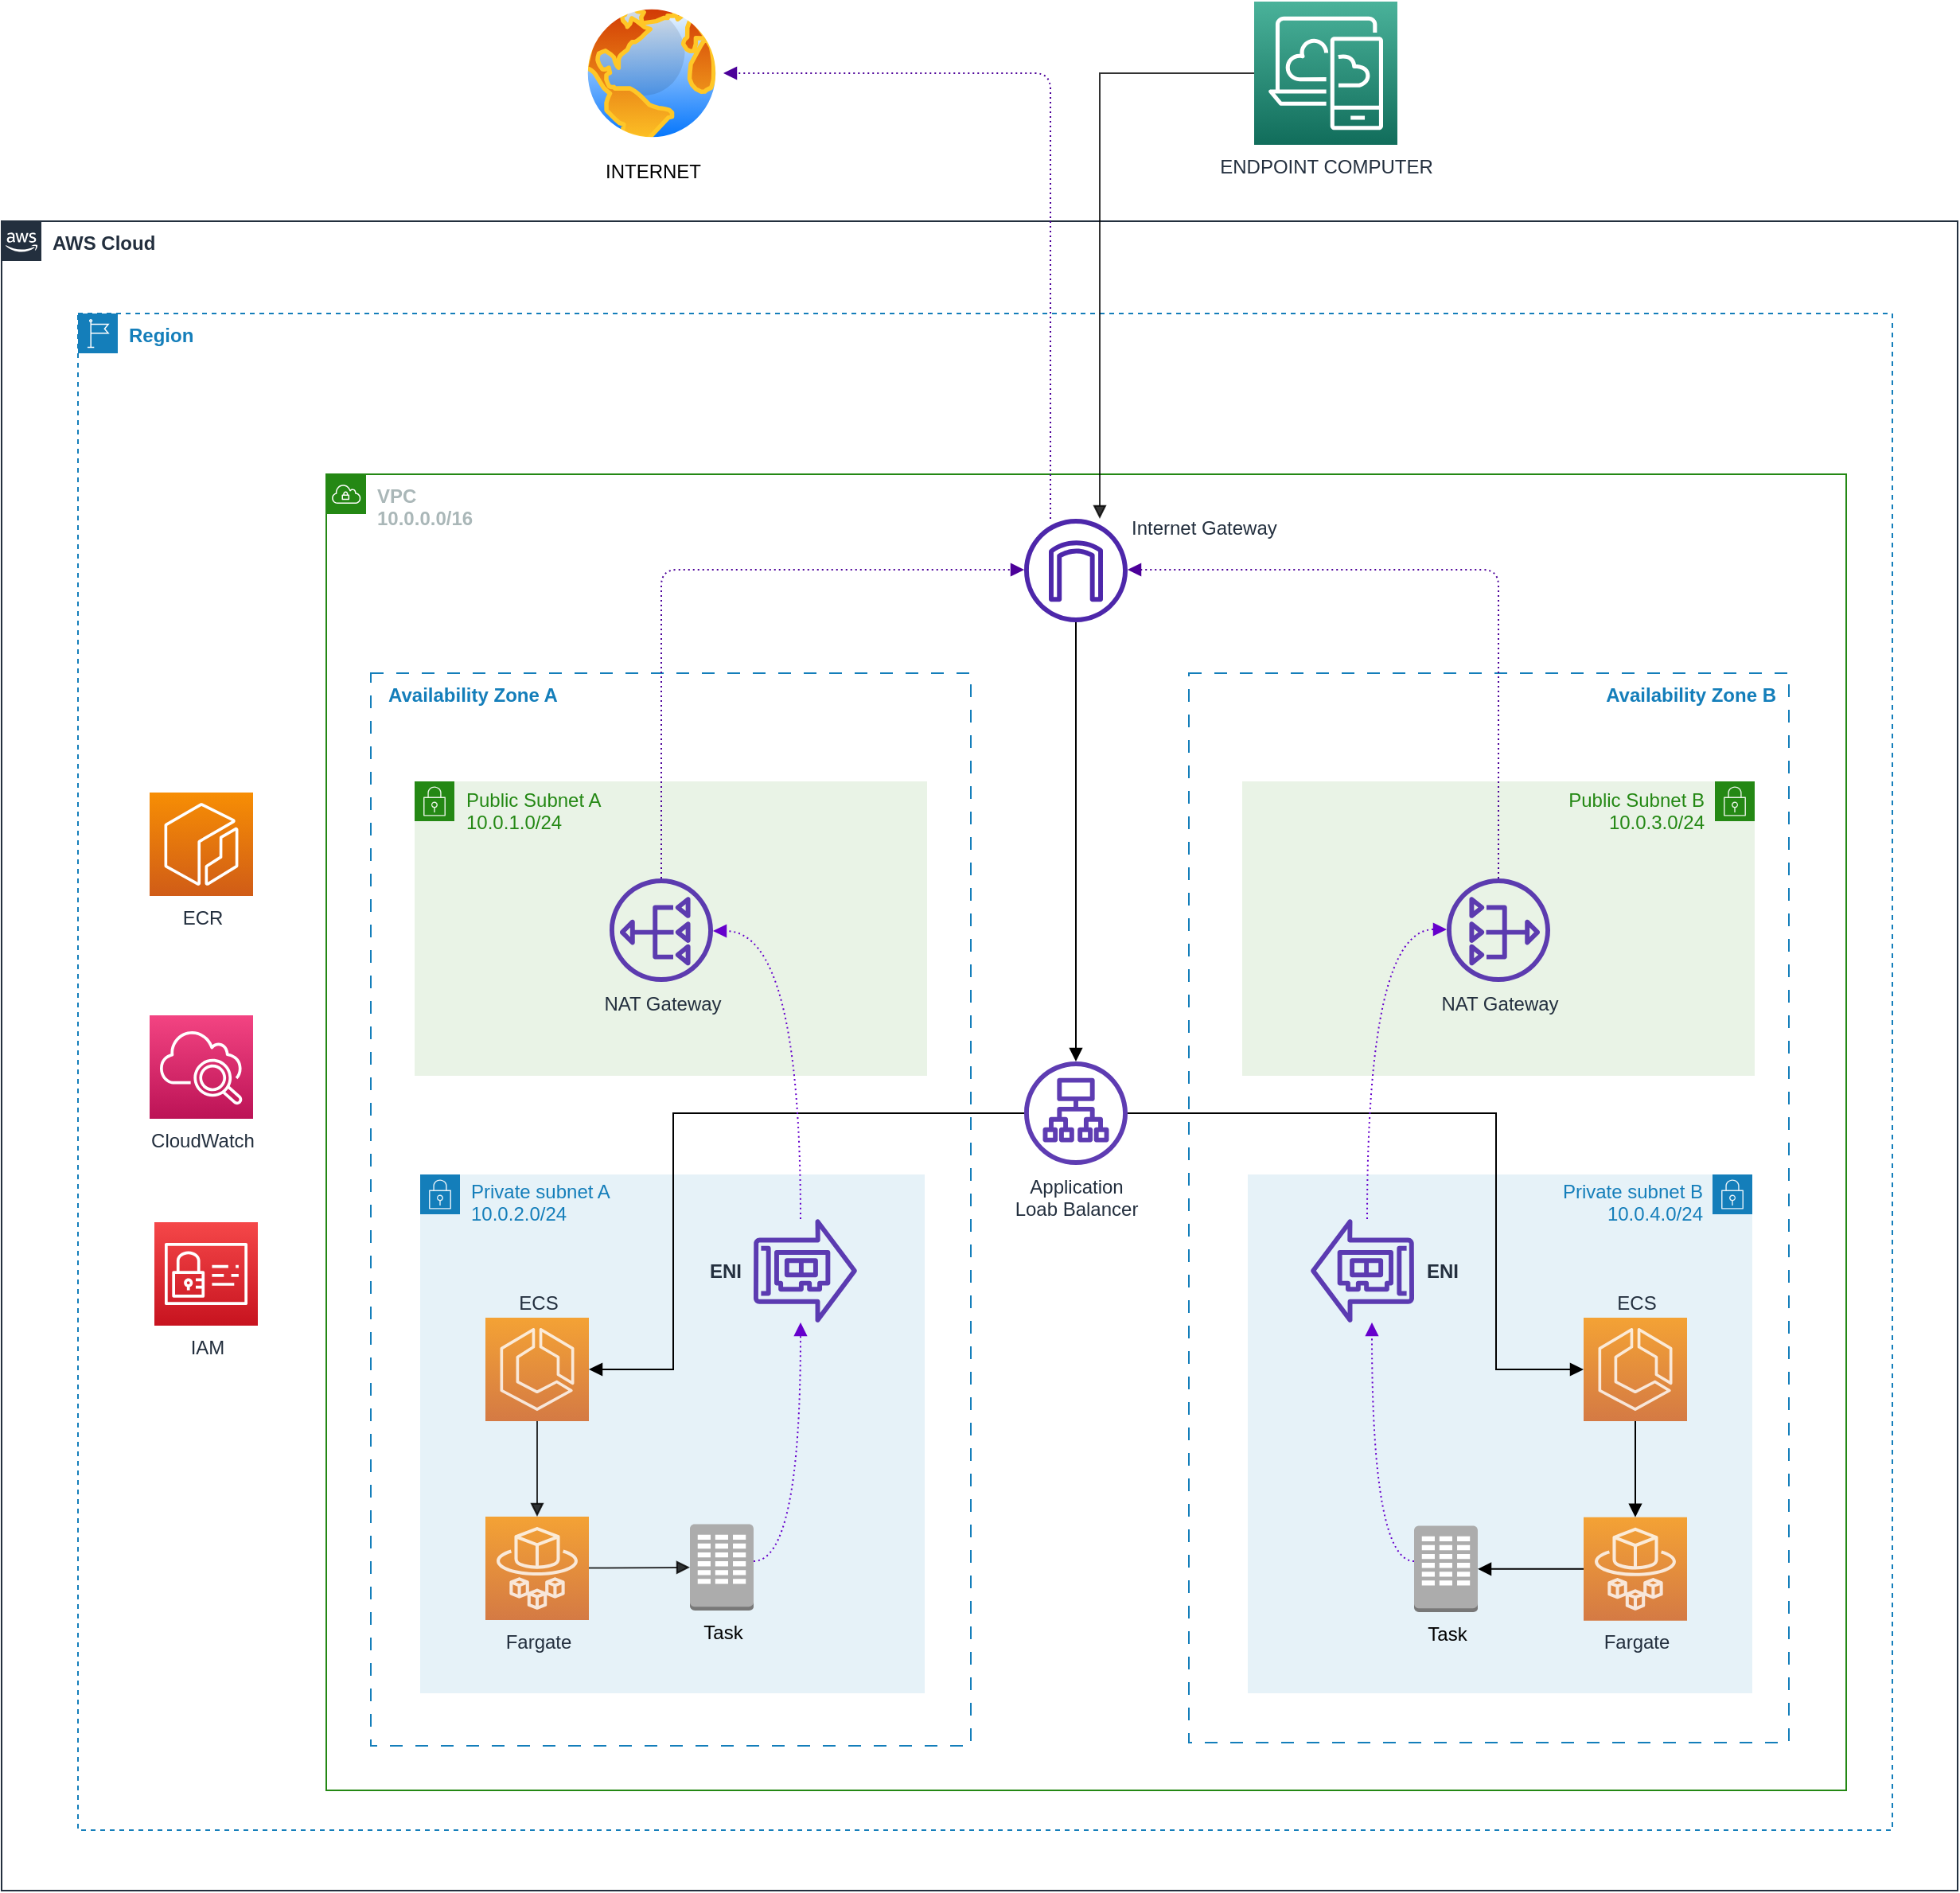 <mxfile version="20.8.10" type="device"><diagram name="Page-1" id="d6TIAYX_uyk12s2o15e6"><mxGraphModel dx="2520" dy="2097" grid="0" gridSize="10" guides="1" tooltips="1" connect="1" arrows="1" fold="1" page="0" pageScale="1" pageWidth="850" pageHeight="1100" math="0" shadow="0"><root><mxCell id="0"/><mxCell id="1" parent="0"/><mxCell id="B-FVLPyyCsr5NGlXltGR-82" value="Availability Zone A" style="fillColor=none;strokeColor=#147EBA;dashed=1;verticalAlign=top;fontStyle=1;fontColor=#147EBA;align=left;spacingLeft=9;dashPattern=8 8;" parent="1" vertex="1"><mxGeometry x="50" y="-13" width="377" height="674" as="geometry"/></mxCell><mxCell id="B-FVLPyyCsr5NGlXltGR-131" value="Private subnet A&lt;br&gt;10.0.2.0/24" style="points=[[0,0],[0.25,0],[0.5,0],[0.75,0],[1,0],[1,0.25],[1,0.5],[1,0.75],[1,1],[0.75,1],[0.5,1],[0.25,1],[0,1],[0,0.75],[0,0.5],[0,0.25]];outlineConnect=0;gradientColor=none;html=1;whiteSpace=wrap;fontSize=12;fontStyle=0;container=1;pointerEvents=0;collapsible=0;recursiveResize=0;shape=mxgraph.aws4.group;grIcon=mxgraph.aws4.group_security_group;grStroke=0;strokeColor=#147EBA;fillColor=#E6F2F8;verticalAlign=top;align=left;spacingLeft=30;fontColor=#147EBA;dashed=0;spacingTop=-3;" parent="1" vertex="1"><mxGeometry x="81" y="302" width="317" height="326" as="geometry"/></mxCell><mxCell id="B-FVLPyyCsr5NGlXltGR-85" value="Availability Zone B" style="fillColor=none;strokeColor=#147EBA;dashed=1;verticalAlign=top;fontStyle=1;fontColor=#147EBA;align=right;spacingRight=6;dashPattern=8 8;" parent="1" vertex="1"><mxGeometry x="564" y="-13" width="377" height="672" as="geometry"/></mxCell><mxCell id="B-FVLPyyCsr5NGlXltGR-71" value="AWS Cloud" style="points=[[0,0],[0.25,0],[0.5,0],[0.75,0],[1,0],[1,0.25],[1,0.5],[1,0.75],[1,1],[0.75,1],[0.5,1],[0.25,1],[0,1],[0,0.75],[0,0.5],[0,0.25]];outlineConnect=0;gradientColor=none;html=1;whiteSpace=wrap;fontSize=12;fontStyle=1;container=1;pointerEvents=0;collapsible=0;recursiveResize=0;shape=mxgraph.aws4.group;grIcon=mxgraph.aws4.group_aws_cloud_alt;strokeColor=#232F3E;fillColor=none;verticalAlign=top;align=left;spacingLeft=30;fontColor=#232F3E;dashed=0;" parent="1" vertex="1"><mxGeometry x="-182" y="-297" width="1229" height="1049" as="geometry"/></mxCell><mxCell id="B-FVLPyyCsr5NGlXltGR-72" value="Region" style="points=[[0,0],[0.25,0],[0.5,0],[0.75,0],[1,0],[1,0.25],[1,0.5],[1,0.75],[1,1],[0.75,1],[0.5,1],[0.25,1],[0,1],[0,0.75],[0,0.5],[0,0.25]];outlineConnect=0;gradientColor=none;html=1;whiteSpace=wrap;fontSize=12;fontStyle=1;container=0;pointerEvents=0;collapsible=0;recursiveResize=0;shape=mxgraph.aws4.group;grIcon=mxgraph.aws4.group_region;strokeColor=#147EBA;fillColor=none;verticalAlign=top;align=left;spacingLeft=30;fontColor=#147EBA;dashed=1;" parent="1" vertex="1"><mxGeometry x="-134" y="-239" width="1140" height="953" as="geometry"/></mxCell><mxCell id="B-FVLPyyCsr5NGlXltGR-84" value="Public Subnet A&lt;br&gt;10.0.1.0/24" style="points=[[0,0],[0.25,0],[0.5,0],[0.75,0],[1,0],[1,0.25],[1,0.5],[1,0.75],[1,1],[0.75,1],[0.5,1],[0.25,1],[0,1],[0,0.75],[0,0.5],[0,0.25]];outlineConnect=0;gradientColor=none;html=1;whiteSpace=wrap;fontSize=12;fontStyle=0;container=1;pointerEvents=0;collapsible=0;recursiveResize=0;shape=mxgraph.aws4.group;grIcon=mxgraph.aws4.group_security_group;grStroke=0;strokeColor=#248814;fillColor=#E9F3E6;verticalAlign=top;align=left;spacingLeft=30;fontColor=#248814;dashed=0;spacingTop=-2;" parent="1" vertex="1"><mxGeometry x="77.5" y="55" width="322" height="185" as="geometry"/></mxCell><mxCell id="B-FVLPyyCsr5NGlXltGR-73" value="VPC&lt;br&gt;10.0.0.0/16" style="points=[[0,0],[0.25,0],[0.5,0],[0.75,0],[1,0],[1,0.25],[1,0.5],[1,0.75],[1,1],[0.75,1],[0.5,1],[0.25,1],[0,1],[0,0.75],[0,0.5],[0,0.25]];outlineConnect=0;gradientColor=none;html=1;whiteSpace=wrap;fontSize=12;fontStyle=1;container=0;pointerEvents=0;collapsible=0;recursiveResize=0;shape=mxgraph.aws4.group;grIcon=mxgraph.aws4.group_vpc;strokeColor=#248814;fillColor=none;verticalAlign=top;align=left;spacingLeft=30;fontColor=#AAB7B8;dashed=0;" parent="1" vertex="1"><mxGeometry x="22" y="-138" width="955" height="827" as="geometry"/></mxCell><mxCell id="B-FVLPyyCsr5NGlXltGR-105" style="edgeStyle=orthogonalEdgeStyle;rounded=0;orthogonalLoop=1;jettySize=auto;html=1;strokeColor=#000000;startArrow=none;startFill=0;endArrow=block;endFill=1;" parent="1" source="B-FVLPyyCsr5NGlXltGR-80" target="B-FVLPyyCsr5NGlXltGR-81" edge="1"><mxGeometry relative="1" as="geometry"/></mxCell><mxCell id="B-FVLPyyCsr5NGlXltGR-150" style="edgeStyle=orthogonalEdgeStyle;rounded=1;sketch=0;orthogonalLoop=1;jettySize=auto;html=1;entryX=1;entryY=0.5;entryDx=0;entryDy=0;shadow=0;strokeColor=#4C0099;strokeWidth=1;fontColor=default;startArrow=none;startFill=0;endArrow=block;endFill=1;dashed=1;dashPattern=1 2;" parent="1" source="B-FVLPyyCsr5NGlXltGR-80" target="B-FVLPyyCsr5NGlXltGR-148" edge="1"><mxGeometry relative="1" as="geometry"><Array as="points"><mxPoint x="477" y="-390"/></Array></mxGeometry></mxCell><mxCell id="B-FVLPyyCsr5NGlXltGR-80" value="Internet Gateway" style="sketch=0;outlineConnect=0;fontColor=#232F3E;gradientColor=none;fillColor=#4D27AA;strokeColor=none;dashed=0;verticalLabelPosition=top;verticalAlign=bottom;align=left;html=1;fontSize=12;fontStyle=0;aspect=fixed;pointerEvents=1;shape=mxgraph.aws4.internet_gateway;labelPosition=right;horizontal=1;spacingBottom=-15;" parent="1" vertex="1"><mxGeometry x="460.5" y="-110" width="65" height="65" as="geometry"/></mxCell><mxCell id="B-FVLPyyCsr5NGlXltGR-143" style="edgeStyle=orthogonalEdgeStyle;rounded=0;orthogonalLoop=1;jettySize=auto;html=1;entryX=1;entryY=0.5;entryDx=0;entryDy=0;entryPerimeter=0;strokeColor=#000000;fontColor=default;startArrow=none;startFill=0;endArrow=block;endFill=1;" parent="1" source="B-FVLPyyCsr5NGlXltGR-81" target="B-FVLPyyCsr5NGlXltGR-93" edge="1"><mxGeometry relative="1" as="geometry"><Array as="points"><mxPoint x="240" y="264"/><mxPoint x="240" y="424"/></Array></mxGeometry></mxCell><mxCell id="B-FVLPyyCsr5NGlXltGR-81" value="Application&lt;br&gt;Loab Balancer" style="sketch=0;outlineConnect=0;fontColor=#232F3E;gradientColor=none;fillColor=#4D27AA;strokeColor=none;dashed=0;verticalLabelPosition=bottom;verticalAlign=top;align=center;html=1;fontSize=12;fontStyle=0;aspect=fixed;pointerEvents=1;shape=mxgraph.aws4.application_load_balancer;opacity=90;" parent="1" vertex="1"><mxGeometry x="460.5" y="231" width="65" height="65" as="geometry"/></mxCell><mxCell id="B-FVLPyyCsr5NGlXltGR-87" value="Public Subnet B&lt;br style=&quot;border-color: var(--border-color); text-align: left;&quot;&gt;&lt;span style=&quot;text-align: left;&quot;&gt;10.0.3.0/24&lt;/span&gt;" style="points=[[0,0],[0.25,0],[0.5,0],[0.75,0],[1,0],[1,0.25],[1,0.5],[1,0.75],[1,1],[0.75,1],[0.5,1],[0.25,1],[0,1],[0,0.75],[0,0.5],[0,0.25]];outlineConnect=0;gradientColor=none;html=1;whiteSpace=wrap;fontSize=12;fontStyle=0;container=1;pointerEvents=0;collapsible=0;recursiveResize=0;shape=mxgraph.aws4.group;grIcon=mxgraph.aws4.group_security_group;grStroke=0;strokeColor=#248814;fillColor=#E9F3E6;verticalAlign=top;align=right;spacingLeft=30;fontColor=#248814;dashed=0;flipH=1;spacingRight=30;spacingTop=-2;" parent="1" vertex="1"><mxGeometry x="597.5" y="55" width="322" height="185" as="geometry"/></mxCell><mxCell id="B-FVLPyyCsr5NGlXltGR-88" value="IAM" style="sketch=0;points=[[0,0,0],[0.25,0,0],[0.5,0,0],[0.75,0,0],[1,0,0],[0,1,0],[0.25,1,0],[0.5,1,0],[0.75,1,0],[1,1,0],[0,0.25,0],[0,0.5,0],[0,0.75,0],[1,0.25,0],[1,0.5,0],[1,0.75,0]];outlineConnect=0;fontColor=#232F3E;gradientColor=#F54749;gradientDirection=north;fillColor=#C7131F;strokeColor=#ffffff;dashed=0;verticalLabelPosition=bottom;verticalAlign=top;align=center;html=1;fontSize=12;fontStyle=0;aspect=fixed;shape=mxgraph.aws4.resourceIcon;resIcon=mxgraph.aws4.identity_and_access_management;" parent="1" vertex="1"><mxGeometry x="-86" y="332" width="65" height="65" as="geometry"/></mxCell><mxCell id="B-FVLPyyCsr5NGlXltGR-89" value="CloudWatch" style="sketch=0;points=[[0,0,0],[0.25,0,0],[0.5,0,0],[0.75,0,0],[1,0,0],[0,1,0],[0.25,1,0],[0.5,1,0],[0.75,1,0],[1,1,0],[0,0.25,0],[0,0.5,0],[0,0.75,0],[1,0.25,0],[1,0.5,0],[1,0.75,0]];points=[[0,0,0],[0.25,0,0],[0.5,0,0],[0.75,0,0],[1,0,0],[0,1,0],[0.25,1,0],[0.5,1,0],[0.75,1,0],[1,1,0],[0,0.25,0],[0,0.5,0],[0,0.75,0],[1,0.25,0],[1,0.5,0],[1,0.75,0]];outlineConnect=0;fontColor=#232F3E;gradientColor=#F34482;gradientDirection=north;fillColor=#BC1356;strokeColor=#ffffff;dashed=0;verticalLabelPosition=bottom;verticalAlign=top;align=center;html=1;fontSize=12;fontStyle=0;aspect=fixed;shape=mxgraph.aws4.resourceIcon;resIcon=mxgraph.aws4.cloudwatch_2;" parent="1" vertex="1"><mxGeometry x="-89" y="202" width="65" height="65" as="geometry"/></mxCell><mxCell id="B-FVLPyyCsr5NGlXltGR-90" value="ECR" style="sketch=0;points=[[0,0,0],[0.25,0,0],[0.5,0,0],[0.75,0,0],[1,0,0],[0,1,0],[0.25,1,0],[0.5,1,0],[0.75,1,0],[1,1,0],[0,0.25,0],[0,0.5,0],[0,0.75,0],[1,0.25,0],[1,0.5,0],[1,0.75,0]];outlineConnect=0;fontColor=#232F3E;gradientColor=#F78E04;gradientDirection=north;fillColor=#D05C17;strokeColor=#ffffff;dashed=0;verticalLabelPosition=bottom;verticalAlign=top;align=center;html=1;fontSize=12;fontStyle=0;aspect=fixed;shape=mxgraph.aws4.resourceIcon;resIcon=mxgraph.aws4.ecr;" parent="1" vertex="1"><mxGeometry x="-89" y="62" width="65" height="65" as="geometry"/></mxCell><mxCell id="B-FVLPyyCsr5NGlXltGR-126" style="edgeStyle=orthogonalEdgeStyle;rounded=1;orthogonalLoop=1;jettySize=auto;html=1;strokeColor=#4C0099;startArrow=none;startFill=0;endArrow=block;endFill=1;dashed=1;dashPattern=1 2;strokeWidth=1;shadow=0;" parent="1" source="B-FVLPyyCsr5NGlXltGR-91" target="B-FVLPyyCsr5NGlXltGR-80" edge="1"><mxGeometry relative="1" as="geometry"><Array as="points"><mxPoint x="232" y="-78"/></Array></mxGeometry></mxCell><mxCell id="B-FVLPyyCsr5NGlXltGR-91" value="NAT Gateway" style="sketch=0;outlineConnect=0;fontColor=#232F3E;gradientColor=none;fillColor=#4D27AA;strokeColor=none;dashed=0;verticalLabelPosition=bottom;verticalAlign=top;align=center;html=1;fontSize=12;fontStyle=0;aspect=fixed;pointerEvents=1;shape=mxgraph.aws4.nat_gateway;flipH=1;opacity=90;" parent="1" vertex="1"><mxGeometry x="200" y="116" width="65" height="65" as="geometry"/></mxCell><mxCell id="B-FVLPyyCsr5NGlXltGR-127" style="edgeStyle=orthogonalEdgeStyle;rounded=1;orthogonalLoop=1;jettySize=auto;html=1;strokeColor=#4C0099;startArrow=none;startFill=0;endArrow=block;endFill=1;dashed=1;dashPattern=1 2;strokeWidth=1;shadow=0;" parent="1" source="B-FVLPyyCsr5NGlXltGR-92" target="B-FVLPyyCsr5NGlXltGR-80" edge="1"><mxGeometry relative="1" as="geometry"><Array as="points"><mxPoint x="758" y="-78"/></Array></mxGeometry></mxCell><mxCell id="B-FVLPyyCsr5NGlXltGR-92" value="NAT Gateway" style="sketch=0;outlineConnect=0;fontColor=#232F3E;gradientColor=none;fillColor=#4D27AA;strokeColor=none;dashed=0;verticalLabelPosition=bottom;verticalAlign=top;align=center;html=1;fontSize=12;fontStyle=0;aspect=fixed;pointerEvents=1;shape=mxgraph.aws4.nat_gateway;opacity=90;" parent="1" vertex="1"><mxGeometry x="726" y="116" width="65" height="65" as="geometry"/></mxCell><mxCell id="B-FVLPyyCsr5NGlXltGR-142" style="edgeStyle=orthogonalEdgeStyle;rounded=0;orthogonalLoop=1;jettySize=auto;html=1;entryX=0.5;entryY=0;entryDx=0;entryDy=0;entryPerimeter=0;strokeColor=#000000;fontColor=default;startArrow=none;startFill=0;endArrow=block;endFill=1;opacity=80;" parent="1" source="B-FVLPyyCsr5NGlXltGR-93" target="B-FVLPyyCsr5NGlXltGR-95" edge="1"><mxGeometry relative="1" as="geometry"/></mxCell><mxCell id="B-FVLPyyCsr5NGlXltGR-93" value="&lt;span&gt;ECS&lt;/span&gt;" style="sketch=0;points=[[0,0,0],[0.25,0,0],[0.5,0,0],[0.75,0,0],[1,0,0],[0,1,0],[0.25,1,0],[0.5,1,0],[0.75,1,0],[1,1,0],[0,0.25,0],[0,0.5,0],[0,0.75,0],[1,0.25,0],[1,0.5,0],[1,0.75,0]];outlineConnect=0;fontColor=#232F3E;gradientColor=#F78E04;gradientDirection=north;fillColor=#D05C17;strokeColor=#ffffff;dashed=0;verticalLabelPosition=top;verticalAlign=bottom;align=center;html=1;fontSize=12;fontStyle=0;aspect=fixed;shape=mxgraph.aws4.resourceIcon;resIcon=mxgraph.aws4.ecs;labelPosition=center;opacity=80;" parent="1" vertex="1"><mxGeometry x="122" y="392" width="65" height="65" as="geometry"/></mxCell><mxCell id="B-FVLPyyCsr5NGlXltGR-113" style="edgeStyle=none;rounded=0;orthogonalLoop=1;jettySize=auto;html=1;entryX=0;entryY=0.5;entryDx=0;entryDy=0;entryPerimeter=0;strokeColor=#000000;startArrow=none;startFill=0;endArrow=block;endFill=1;opacity=80;" parent="1" source="B-FVLPyyCsr5NGlXltGR-95" target="B-FVLPyyCsr5NGlXltGR-112" edge="1"><mxGeometry relative="1" as="geometry"/></mxCell><mxCell id="B-FVLPyyCsr5NGlXltGR-95" value="Fargate" style="sketch=0;points=[[0,0,0],[0.25,0,0],[0.5,0,0],[0.75,0,0],[1,0,0],[0,1,0],[0.25,1,0],[0.5,1,0],[0.75,1,0],[1,1,0],[0,0.25,0],[0,0.5,0],[0,0.75,0],[1,0.25,0],[1,0.5,0],[1,0.75,0]];outlineConnect=0;fontColor=#232F3E;gradientColor=#F78E04;gradientDirection=north;fillColor=#D05C17;strokeColor=#ffffff;dashed=0;verticalLabelPosition=bottom;verticalAlign=top;align=center;html=1;fontSize=12;fontStyle=0;aspect=fixed;shape=mxgraph.aws4.resourceIcon;resIcon=mxgraph.aws4.fargate;opacity=80;" parent="1" vertex="1"><mxGeometry x="122" y="517" width="65" height="65" as="geometry"/></mxCell><mxCell id="B-FVLPyyCsr5NGlXltGR-121" style="edgeStyle=orthogonalEdgeStyle;orthogonalLoop=1;jettySize=auto;html=1;strokeColor=#6600CC;startArrow=none;startFill=0;dashed=1;dashPattern=1 2;curved=1;strokeWidth=1;endArrow=block;endFill=1;shadow=0;" parent="1" source="B-FVLPyyCsr5NGlXltGR-112" target="B-FVLPyyCsr5NGlXltGR-116" edge="1"><mxGeometry relative="1" as="geometry"><Array as="points"><mxPoint x="320" y="545"/></Array></mxGeometry></mxCell><mxCell id="B-FVLPyyCsr5NGlXltGR-112" value="Task" style="outlineConnect=0;dashed=0;verticalLabelPosition=bottom;verticalAlign=top;align=center;html=1;shape=mxgraph.aws3.assignment_task;fillColor=#ACACAC;gradientColor=none;aspect=fixed;" parent="1" vertex="1"><mxGeometry x="250.5" y="521.79" width="40" height="54.21" as="geometry"/></mxCell><mxCell id="B-FVLPyyCsr5NGlXltGR-124" style="edgeStyle=orthogonalEdgeStyle;orthogonalLoop=1;jettySize=auto;html=1;strokeColor=#6600CC;startArrow=none;startFill=0;dashed=1;dashPattern=1 2;curved=1;shadow=0;strokeWidth=1;endArrow=block;endFill=1;" parent="1" source="B-FVLPyyCsr5NGlXltGR-116" target="B-FVLPyyCsr5NGlXltGR-91" edge="1"><mxGeometry relative="1" as="geometry"><Array as="points"><mxPoint x="320" y="149"/></Array></mxGeometry></mxCell><mxCell id="B-FVLPyyCsr5NGlXltGR-116" value="ENI" style="sketch=0;outlineConnect=0;fontColor=#232F3E;gradientColor=none;fillColor=#4D27AA;strokeColor=none;dashed=0;verticalLabelPosition=middle;verticalAlign=middle;align=right;html=1;fontSize=12;fontStyle=1;aspect=fixed;pointerEvents=1;shape=mxgraph.aws4.elastic_network_adapter;labelPosition=left;spacingRight=7;opacity=90;" parent="1" vertex="1"><mxGeometry x="290.5" y="330" width="65" height="65" as="geometry"/></mxCell><mxCell id="B-FVLPyyCsr5NGlXltGR-132" value="Private subnet B&lt;br style=&quot;border-color: var(--border-color); text-align: left;&quot;&gt;&lt;span style=&quot;text-align: left;&quot;&gt;10.0.4.0/24&lt;/span&gt;" style="points=[[0,0],[0.25,0],[0.5,0],[0.75,0],[1,0],[1,0.25],[1,0.5],[1,0.75],[1,1],[0.75,1],[0.5,1],[0.25,1],[0,1],[0,0.75],[0,0.5],[0,0.25]];outlineConnect=0;gradientColor=none;html=1;whiteSpace=wrap;fontSize=12;fontStyle=0;container=1;pointerEvents=0;collapsible=0;recursiveResize=0;shape=mxgraph.aws4.group;grIcon=mxgraph.aws4.group_security_group;grStroke=0;strokeColor=#147EBA;fillColor=#E6F2F8;verticalAlign=top;align=right;spacingLeft=30;fontColor=#147EBA;dashed=0;flipH=1;spacingRight=29;spacingTop=-3;" parent="1" vertex="1"><mxGeometry x="601" y="302" width="317" height="326" as="geometry"/></mxCell><mxCell id="B-FVLPyyCsr5NGlXltGR-135" value="Fargate" style="sketch=0;points=[[0,0,0],[0.25,0,0],[0.5,0,0],[0.75,0,0],[1,0,0],[0,1,0],[0.25,1,0],[0.5,1,0],[0.75,1,0],[1,1,0],[0,0.25,0],[0,0.5,0],[0,0.75,0],[1,0.25,0],[1,0.5,0],[1,0.75,0]];outlineConnect=0;fontColor=#232F3E;gradientColor=#F78E04;gradientDirection=north;fillColor=#D05C17;strokeColor=#ffffff;dashed=0;verticalLabelPosition=bottom;verticalAlign=top;align=center;html=1;fontSize=12;fontStyle=0;aspect=fixed;shape=mxgraph.aws4.resourceIcon;resIcon=mxgraph.aws4.fargate;opacity=80;" parent="B-FVLPyyCsr5NGlXltGR-132" vertex="1"><mxGeometry x="211" y="215.39" width="65" height="65" as="geometry"/></mxCell><mxCell id="B-FVLPyyCsr5NGlXltGR-141" style="edgeStyle=orthogonalEdgeStyle;rounded=0;orthogonalLoop=1;jettySize=auto;html=1;strokeColor=#000000;fontColor=default;startArrow=none;startFill=0;endArrow=block;endFill=1;" parent="1" source="B-FVLPyyCsr5NGlXltGR-133" target="B-FVLPyyCsr5NGlXltGR-135" edge="1"><mxGeometry relative="1" as="geometry"/></mxCell><mxCell id="B-FVLPyyCsr5NGlXltGR-133" value="ECS&lt;br&gt;" style="sketch=0;points=[[0,0,0],[0.25,0,0],[0.5,0,0],[0.75,0,0],[1,0,0],[0,1,0],[0.25,1,0],[0.5,1,0],[0.75,1,0],[1,1,0],[0,0.25,0],[0,0.5,0],[0,0.75,0],[1,0.25,0],[1,0.5,0],[1,0.75,0]];outlineConnect=0;fontColor=#232F3E;gradientColor=#F78E04;gradientDirection=north;fillColor=#D05C17;strokeColor=#ffffff;dashed=0;verticalLabelPosition=top;verticalAlign=bottom;align=center;html=1;fontSize=12;fontStyle=0;aspect=fixed;shape=mxgraph.aws4.resourceIcon;resIcon=mxgraph.aws4.ecs;labelPosition=center;opacity=80;" parent="1" vertex="1"><mxGeometry x="812" y="392" width="65" height="65" as="geometry"/></mxCell><mxCell id="B-FVLPyyCsr5NGlXltGR-140" style="rounded=0;orthogonalLoop=1;jettySize=auto;html=1;entryX=1;entryY=0.5;entryDx=0;entryDy=0;entryPerimeter=0;strokeColor=#000000;fontColor=default;startArrow=none;startFill=0;endArrow=block;endFill=1;" parent="1" source="B-FVLPyyCsr5NGlXltGR-135" target="B-FVLPyyCsr5NGlXltGR-137" edge="1"><mxGeometry relative="1" as="geometry"/></mxCell><mxCell id="B-FVLPyyCsr5NGlXltGR-138" value="ENI" style="sketch=0;outlineConnect=0;fontColor=#232F3E;gradientColor=none;fillColor=#4D27AA;strokeColor=none;dashed=0;verticalLabelPosition=middle;verticalAlign=middle;align=center;html=1;fontSize=12;fontStyle=1;aspect=fixed;pointerEvents=1;shape=mxgraph.aws4.elastic_network_adapter;labelPosition=right;spacingRight=-18;flipH=1;spacingLeft=-48;opacity=90;" parent="1" vertex="1"><mxGeometry x="640.5" y="330" width="65" height="65" as="geometry"/></mxCell><mxCell id="B-FVLPyyCsr5NGlXltGR-136" style="edgeStyle=orthogonalEdgeStyle;orthogonalLoop=1;jettySize=auto;html=1;strokeColor=#6600CC;startArrow=none;startFill=0;dashed=1;dashPattern=1 2;curved=1;strokeWidth=1;endArrow=block;endFill=1;shadow=0;" parent="1" source="B-FVLPyyCsr5NGlXltGR-137" target="B-FVLPyyCsr5NGlXltGR-138" edge="1"><mxGeometry relative="1" as="geometry"><Array as="points"><mxPoint x="679" y="545"/></Array></mxGeometry></mxCell><mxCell id="B-FVLPyyCsr5NGlXltGR-137" value="Task" style="outlineConnect=0;dashed=0;verticalLabelPosition=bottom;verticalAlign=top;align=center;html=1;shape=mxgraph.aws3.assignment_task;fillColor=#ACACAC;gradientColor=none;aspect=fixed;" parent="1" vertex="1"><mxGeometry x="705.5" y="522.79" width="40" height="54.21" as="geometry"/></mxCell><mxCell id="B-FVLPyyCsr5NGlXltGR-145" style="edgeStyle=orthogonalEdgeStyle;rounded=0;orthogonalLoop=1;jettySize=auto;html=1;entryX=0;entryY=0.5;entryDx=0;entryDy=0;entryPerimeter=0;strokeColor=#000000;fontColor=default;startArrow=none;startFill=0;endArrow=block;endFill=1;" parent="1" source="B-FVLPyyCsr5NGlXltGR-81" target="B-FVLPyyCsr5NGlXltGR-133" edge="1"><mxGeometry relative="1" as="geometry"><Array as="points"><mxPoint x="757" y="264"/><mxPoint x="757" y="424"/></Array></mxGeometry></mxCell><mxCell id="B-FVLPyyCsr5NGlXltGR-144" style="edgeStyle=orthogonalEdgeStyle;orthogonalLoop=1;jettySize=auto;html=1;strokeColor=#6600CC;fontColor=default;startArrow=none;startFill=0;dashed=1;dashPattern=1 2;curved=1;shadow=0;strokeWidth=1;endArrow=block;endFill=1;" parent="1" source="B-FVLPyyCsr5NGlXltGR-138" target="B-FVLPyyCsr5NGlXltGR-92" edge="1"><mxGeometry relative="1" as="geometry"><Array as="points"><mxPoint x="676" y="148"/></Array></mxGeometry></mxCell><mxCell id="B-FVLPyyCsr5NGlXltGR-149" style="edgeStyle=orthogonalEdgeStyle;sketch=0;orthogonalLoop=1;jettySize=auto;html=1;shadow=0;strokeColor=#000000;strokeWidth=1;fontColor=default;startArrow=none;startFill=0;endArrow=block;endFill=1;opacity=80;rounded=0;" parent="1" source="B-FVLPyyCsr5NGlXltGR-147" target="B-FVLPyyCsr5NGlXltGR-80" edge="1"><mxGeometry relative="1" as="geometry"><Array as="points"><mxPoint x="508" y="-390"/></Array></mxGeometry></mxCell><mxCell id="B-FVLPyyCsr5NGlXltGR-147" value="ENDPOINT COMPUTER" style="sketch=0;points=[[0,0,0],[0.25,0,0],[0.5,0,0],[0.75,0,0],[1,0,0],[0,1,0],[0.25,1,0],[0.5,1,0],[0.75,1,0],[1,1,0],[0,0.25,0],[0,0.5,0],[0,0.75,0],[1,0.25,0],[1,0.5,0],[1,0.75,0]];outlineConnect=0;fontColor=#232F3E;gradientColor=#4AB29A;gradientDirection=north;fillColor=#116D5B;strokeColor=#ffffff;dashed=0;verticalLabelPosition=bottom;verticalAlign=top;align=center;html=1;fontSize=12;fontStyle=0;aspect=fixed;shape=mxgraph.aws4.resourceIcon;resIcon=mxgraph.aws4.desktop_and_app_streaming;" parent="1" vertex="1"><mxGeometry x="605" y="-435" width="90" height="90" as="geometry"/></mxCell><mxCell id="B-FVLPyyCsr5NGlXltGR-148" value="INTERNET" style="aspect=fixed;perimeter=ellipsePerimeter;html=1;align=center;shadow=0;dashed=0;spacingTop=3;image;image=img/lib/active_directory/internet_globe.svg;fontColor=default;fillColor=default;" parent="1" vertex="1"><mxGeometry x="181.5" y="-435" width="90" height="90" as="geometry"/></mxCell></root></mxGraphModel></diagram></mxfile>